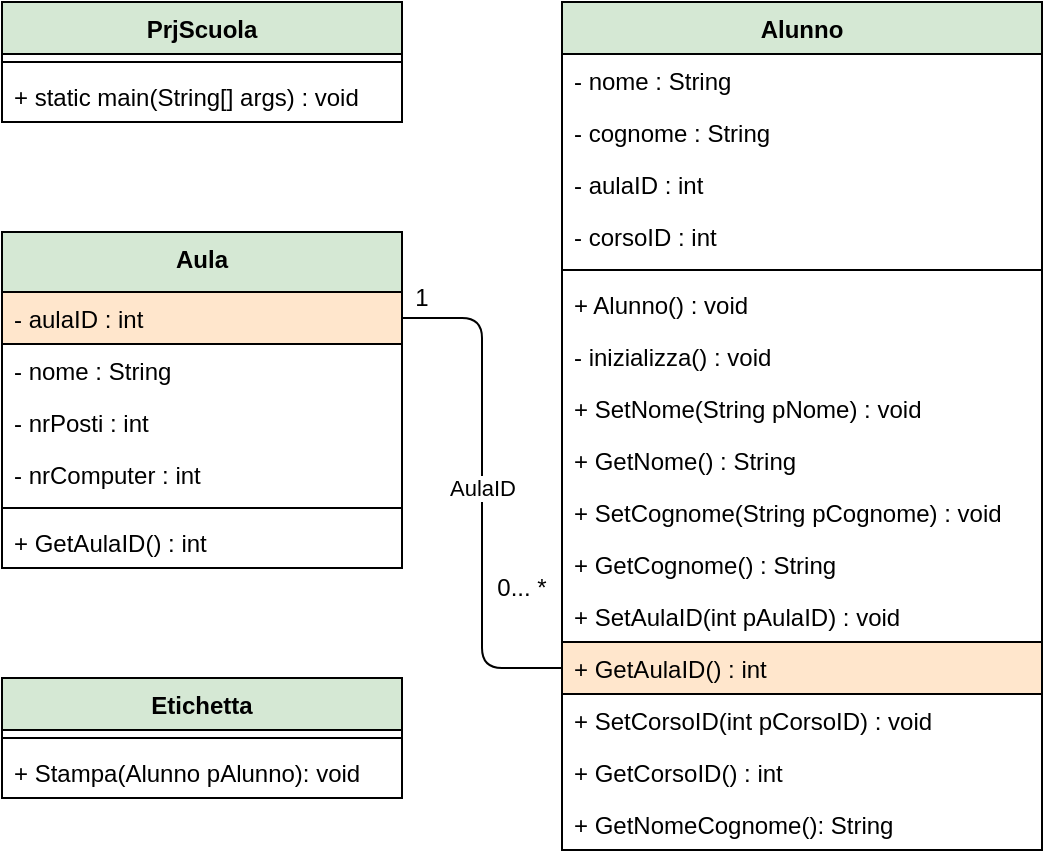 <mxfile version="13.9.9" type="device"><diagram id="AN9VuRalL6moglc4A_1q" name="Pagina-1"><mxGraphModel dx="1593" dy="750" grid="1" gridSize="10" guides="1" tooltips="1" connect="1" arrows="1" fold="1" page="1" pageScale="1" pageWidth="827" pageHeight="1169" background="none" math="0" shadow="0"><root><mxCell id="0"/><mxCell id="1" parent="0"/><mxCell id="kg6M3dnySu7hR_EFmekV-1" value="PrjScuola" style="swimlane;fontStyle=1;align=center;verticalAlign=top;childLayout=stackLayout;horizontal=1;startSize=26;horizontalStack=0;resizeParent=1;resizeParentMax=0;resizeLast=0;collapsible=1;marginBottom=0;fillColor=#d5e8d4;" parent="1" vertex="1"><mxGeometry x="-680" y="80" width="200" height="60" as="geometry"/></mxCell><mxCell id="kg6M3dnySu7hR_EFmekV-3" value="" style="line;strokeWidth=1;fillColor=none;align=left;verticalAlign=middle;spacingTop=-1;spacingLeft=3;spacingRight=3;rotatable=0;labelPosition=right;points=[];portConstraint=eastwest;" parent="kg6M3dnySu7hR_EFmekV-1" vertex="1"><mxGeometry y="26" width="200" height="8" as="geometry"/></mxCell><mxCell id="kg6M3dnySu7hR_EFmekV-4" value="+ static main(String[] args) : void" style="text;strokeColor=none;fillColor=none;align=left;verticalAlign=top;spacingLeft=4;spacingRight=4;overflow=hidden;rotatable=0;points=[[0,0.5],[1,0.5]];portConstraint=eastwest;" parent="kg6M3dnySu7hR_EFmekV-1" vertex="1"><mxGeometry y="34" width="200" height="26" as="geometry"/></mxCell><mxCell id="kg6M3dnySu7hR_EFmekV-7" value="Alunno" style="swimlane;fontStyle=1;align=center;verticalAlign=top;childLayout=stackLayout;horizontal=1;startSize=26;horizontalStack=0;resizeParent=1;resizeParentMax=0;resizeLast=0;collapsible=1;marginBottom=0;fillColor=#d5e8d4;" parent="1" vertex="1"><mxGeometry x="-400" y="80" width="240" height="424" as="geometry"><mxRectangle x="-400" y="80" width="70" height="26" as="alternateBounds"/></mxGeometry></mxCell><mxCell id="kg6M3dnySu7hR_EFmekV-8" value="- nome : String" style="text;strokeColor=none;fillColor=none;align=left;verticalAlign=top;spacingLeft=4;spacingRight=4;overflow=hidden;rotatable=0;points=[[0,0.5],[1,0.5]];portConstraint=eastwest;" parent="kg6M3dnySu7hR_EFmekV-7" vertex="1"><mxGeometry y="26" width="240" height="26" as="geometry"/></mxCell><mxCell id="kg6M3dnySu7hR_EFmekV-11" value="- cognome : String" style="text;strokeColor=none;fillColor=none;align=left;verticalAlign=top;spacingLeft=4;spacingRight=4;overflow=hidden;rotatable=0;points=[[0,0.5],[1,0.5]];portConstraint=eastwest;" parent="kg6M3dnySu7hR_EFmekV-7" vertex="1"><mxGeometry y="52" width="240" height="26" as="geometry"/></mxCell><mxCell id="kg6M3dnySu7hR_EFmekV-13" value="- aulaID : int" style="text;strokeColor=none;fillColor=none;align=left;verticalAlign=top;spacingLeft=4;spacingRight=4;overflow=hidden;rotatable=0;points=[[0,0.5],[1,0.5]];portConstraint=eastwest;" parent="kg6M3dnySu7hR_EFmekV-7" vertex="1"><mxGeometry y="78" width="240" height="26" as="geometry"/></mxCell><mxCell id="kg6M3dnySu7hR_EFmekV-12" value="- corsoID : int" style="text;strokeColor=none;fillColor=none;align=left;verticalAlign=top;spacingLeft=4;spacingRight=4;overflow=hidden;rotatable=0;points=[[0,0.5],[1,0.5]];portConstraint=eastwest;" parent="kg6M3dnySu7hR_EFmekV-7" vertex="1"><mxGeometry y="104" width="240" height="26" as="geometry"/></mxCell><mxCell id="kg6M3dnySu7hR_EFmekV-9" value="" style="line;strokeWidth=1;fillColor=none;align=left;verticalAlign=middle;spacingTop=-1;spacingLeft=3;spacingRight=3;rotatable=0;labelPosition=right;points=[];portConstraint=eastwest;" parent="kg6M3dnySu7hR_EFmekV-7" vertex="1"><mxGeometry y="130" width="240" height="8" as="geometry"/></mxCell><mxCell id="wFJvx4RZF9wNncF-Twzc-13" value="+ Alunno() : void" style="text;strokeColor=none;fillColor=none;align=left;verticalAlign=top;spacingLeft=4;spacingRight=4;overflow=hidden;rotatable=0;points=[[0,0.5],[1,0.5]];portConstraint=eastwest;" parent="kg6M3dnySu7hR_EFmekV-7" vertex="1"><mxGeometry y="138" width="240" height="26" as="geometry"/></mxCell><mxCell id="kg6M3dnySu7hR_EFmekV-10" value="- inizializza() : void" style="text;strokeColor=none;fillColor=none;align=left;verticalAlign=top;spacingLeft=4;spacingRight=4;overflow=hidden;rotatable=0;points=[[0,0.5],[1,0.5]];portConstraint=eastwest;" parent="kg6M3dnySu7hR_EFmekV-7" vertex="1"><mxGeometry y="164" width="240" height="26" as="geometry"/></mxCell><mxCell id="kg6M3dnySu7hR_EFmekV-15" value="+ SetNome(String pNome) : void" style="text;strokeColor=none;fillColor=none;align=left;verticalAlign=top;spacingLeft=4;spacingRight=4;overflow=hidden;rotatable=0;points=[[0,0.5],[1,0.5]];portConstraint=eastwest;" parent="kg6M3dnySu7hR_EFmekV-7" vertex="1"><mxGeometry y="190" width="240" height="26" as="geometry"/></mxCell><mxCell id="kg6M3dnySu7hR_EFmekV-18" value="+ GetNome() : String" style="text;strokeColor=none;fillColor=none;align=left;verticalAlign=top;spacingLeft=4;spacingRight=4;overflow=hidden;rotatable=0;points=[[0,0.5],[1,0.5]];portConstraint=eastwest;" parent="kg6M3dnySu7hR_EFmekV-7" vertex="1"><mxGeometry y="216" width="240" height="26" as="geometry"/></mxCell><mxCell id="kg6M3dnySu7hR_EFmekV-17" value="+ SetCognome(String pCognome) : void" style="text;strokeColor=none;fillColor=none;align=left;verticalAlign=top;spacingLeft=4;spacingRight=4;overflow=hidden;rotatable=0;points=[[0,0.5],[1,0.5]];portConstraint=eastwest;" parent="kg6M3dnySu7hR_EFmekV-7" vertex="1"><mxGeometry y="242" width="240" height="26" as="geometry"/></mxCell><mxCell id="kg6M3dnySu7hR_EFmekV-24" value="+ GetCognome() : String" style="text;strokeColor=none;fillColor=none;align=left;verticalAlign=top;spacingLeft=4;spacingRight=4;overflow=hidden;rotatable=0;points=[[0,0.5],[1,0.5]];portConstraint=eastwest;" parent="kg6M3dnySu7hR_EFmekV-7" vertex="1"><mxGeometry y="268" width="240" height="26" as="geometry"/></mxCell><mxCell id="kg6M3dnySu7hR_EFmekV-23" value="+ SetAulaID(int pAulaID) : void" style="text;strokeColor=none;fillColor=none;align=left;verticalAlign=top;spacingLeft=4;spacingRight=4;overflow=hidden;rotatable=0;points=[[0,0.5],[1,0.5]];portConstraint=eastwest;" parent="kg6M3dnySu7hR_EFmekV-7" vertex="1"><mxGeometry y="294" width="240" height="26" as="geometry"/></mxCell><mxCell id="kg6M3dnySu7hR_EFmekV-26" value="+ GetAulaID() : int" style="text;fillColor=#ffe6cc;align=left;verticalAlign=top;spacingLeft=4;spacingRight=4;overflow=hidden;rotatable=0;points=[[0,0.5],[1,0.5]];portConstraint=eastwest;strokeColor=#000000;" parent="kg6M3dnySu7hR_EFmekV-7" vertex="1"><mxGeometry y="320" width="240" height="26" as="geometry"/></mxCell><mxCell id="kg6M3dnySu7hR_EFmekV-25" value="+ SetCorsoID(int pCorsoID) : void" style="text;strokeColor=none;fillColor=none;align=left;verticalAlign=top;spacingLeft=4;spacingRight=4;overflow=hidden;rotatable=0;points=[[0,0.5],[1,0.5]];portConstraint=eastwest;" parent="kg6M3dnySu7hR_EFmekV-7" vertex="1"><mxGeometry y="346" width="240" height="26" as="geometry"/></mxCell><mxCell id="kg6M3dnySu7hR_EFmekV-16" value="+ GetCorsoID() : int" style="text;strokeColor=none;fillColor=none;align=left;verticalAlign=top;spacingLeft=4;spacingRight=4;overflow=hidden;rotatable=0;points=[[0,0.5],[1,0.5]];portConstraint=eastwest;" parent="kg6M3dnySu7hR_EFmekV-7" vertex="1"><mxGeometry y="372" width="240" height="26" as="geometry"/></mxCell><mxCell id="kg6M3dnySu7hR_EFmekV-27" value="+ GetNomeCognome(): String" style="text;strokeColor=none;fillColor=none;align=left;verticalAlign=top;spacingLeft=4;spacingRight=4;overflow=hidden;rotatable=0;points=[[0,0.5],[1,0.5]];portConstraint=eastwest;" parent="kg6M3dnySu7hR_EFmekV-7" vertex="1"><mxGeometry y="398" width="240" height="26" as="geometry"/></mxCell><mxCell id="kg6M3dnySu7hR_EFmekV-19" value="Aula" style="swimlane;fontStyle=1;align=center;verticalAlign=top;childLayout=stackLayout;horizontal=1;startSize=30;horizontalStack=0;resizeParent=1;resizeParentMax=0;resizeLast=0;collapsible=1;marginBottom=0;fillColor=#d5e8d4;" parent="1" vertex="1"><mxGeometry x="-680" y="195" width="200" height="168" as="geometry"><mxRectangle x="-640" y="200" width="60" height="26" as="alternateBounds"/></mxGeometry></mxCell><mxCell id="kg6M3dnySu7hR_EFmekV-20" value="- aulaID : int" style="text;fillColor=#ffe6cc;align=left;verticalAlign=top;spacingLeft=4;spacingRight=4;overflow=hidden;rotatable=0;points=[[0,0.5],[1,0.5]];portConstraint=eastwest;strokeColor=#000000;" parent="kg6M3dnySu7hR_EFmekV-19" vertex="1"><mxGeometry y="30" width="200" height="26" as="geometry"/></mxCell><mxCell id="wFJvx4RZF9wNncF-Twzc-4" value="- nome : String" style="text;strokeColor=none;fillColor=none;align=left;verticalAlign=top;spacingLeft=4;spacingRight=4;overflow=hidden;rotatable=0;points=[[0,0.5],[1,0.5]];portConstraint=eastwest;" parent="kg6M3dnySu7hR_EFmekV-19" vertex="1"><mxGeometry y="56" width="200" height="26" as="geometry"/></mxCell><mxCell id="wFJvx4RZF9wNncF-Twzc-5" value="- nrPosti : int" style="text;strokeColor=none;fillColor=none;align=left;verticalAlign=top;spacingLeft=4;spacingRight=4;overflow=hidden;rotatable=0;points=[[0,0.5],[1,0.5]];portConstraint=eastwest;" parent="kg6M3dnySu7hR_EFmekV-19" vertex="1"><mxGeometry y="82" width="200" height="26" as="geometry"/></mxCell><mxCell id="wFJvx4RZF9wNncF-Twzc-6" value="- nrComputer : int" style="text;strokeColor=none;fillColor=none;align=left;verticalAlign=top;spacingLeft=4;spacingRight=4;overflow=hidden;rotatable=0;points=[[0,0.5],[1,0.5]];portConstraint=eastwest;" parent="kg6M3dnySu7hR_EFmekV-19" vertex="1"><mxGeometry y="108" width="200" height="26" as="geometry"/></mxCell><mxCell id="kg6M3dnySu7hR_EFmekV-21" value="" style="line;strokeWidth=1;fillColor=none;align=left;verticalAlign=middle;spacingTop=-1;spacingLeft=3;spacingRight=3;rotatable=0;labelPosition=right;points=[];portConstraint=eastwest;" parent="kg6M3dnySu7hR_EFmekV-19" vertex="1"><mxGeometry y="134" width="200" height="8" as="geometry"/></mxCell><mxCell id="wFJvx4RZF9wNncF-Twzc-2" value="+ GetAulaID() : int" style="text;strokeColor=none;fillColor=none;align=left;verticalAlign=top;spacingLeft=4;spacingRight=4;overflow=hidden;rotatable=0;points=[[0,0.5],[1,0.5]];portConstraint=eastwest;" parent="kg6M3dnySu7hR_EFmekV-19" vertex="1"><mxGeometry y="142" width="200" height="26" as="geometry"/></mxCell><mxCell id="kg6M3dnySu7hR_EFmekV-28" value="Etichetta" style="swimlane;fontStyle=1;align=center;verticalAlign=top;childLayout=stackLayout;horizontal=1;startSize=26;horizontalStack=0;resizeParent=1;resizeParentMax=0;resizeLast=0;collapsible=1;marginBottom=0;rounded=0;shadow=0;glass=0;sketch=0;swimlaneLine=1;fillColor=#d5e8d4;" parent="1" vertex="1"><mxGeometry x="-680" y="418" width="200" height="60" as="geometry"/></mxCell><mxCell id="kg6M3dnySu7hR_EFmekV-30" value="" style="line;strokeWidth=1;fillColor=none;align=left;verticalAlign=middle;spacingTop=-1;spacingLeft=3;spacingRight=3;rotatable=0;labelPosition=right;points=[];portConstraint=eastwest;" parent="kg6M3dnySu7hR_EFmekV-28" vertex="1"><mxGeometry y="26" width="200" height="8" as="geometry"/></mxCell><mxCell id="kg6M3dnySu7hR_EFmekV-31" value="+ Stampa(Alunno pAlunno): void" style="text;strokeColor=none;fillColor=none;align=left;verticalAlign=top;spacingLeft=4;spacingRight=4;overflow=hidden;rotatable=0;points=[[0,0.5],[1,0.5]];portConstraint=eastwest;" parent="kg6M3dnySu7hR_EFmekV-28" vertex="1"><mxGeometry y="34" width="200" height="26" as="geometry"/></mxCell><mxCell id="wFJvx4RZF9wNncF-Twzc-8" value="" style="endArrow=none;html=1;exitX=1;exitY=0.5;exitDx=0;exitDy=0;entryX=0;entryY=0.5;entryDx=0;entryDy=0;" parent="1" source="kg6M3dnySu7hR_EFmekV-20" target="kg6M3dnySu7hR_EFmekV-26" edge="1"><mxGeometry width="50" height="50" relative="1" as="geometry"><mxPoint x="-490" y="230" as="sourcePoint"/><mxPoint x="-440" y="180" as="targetPoint"/><Array as="points"><mxPoint x="-440" y="238"/><mxPoint x="-440" y="300"/><mxPoint x="-440" y="413"/></Array></mxGeometry></mxCell><mxCell id="wFJvx4RZF9wNncF-Twzc-12" value="AulaID" style="edgeLabel;html=1;align=center;verticalAlign=middle;resizable=0;points=[];" parent="wFJvx4RZF9wNncF-Twzc-8" vertex="1" connectable="0"><mxGeometry x="-0.208" y="1" relative="1" as="geometry"><mxPoint x="-1" y="23.31" as="offset"/></mxGeometry></mxCell><mxCell id="wFJvx4RZF9wNncF-Twzc-9" value="0... *" style="text;html=1;strokeColor=none;fillColor=none;align=center;verticalAlign=middle;whiteSpace=wrap;rounded=0;" parent="1" vertex="1"><mxGeometry x="-440" y="363" width="40" height="20" as="geometry"/></mxCell><mxCell id="wFJvx4RZF9wNncF-Twzc-10" value="1" style="text;html=1;strokeColor=none;fillColor=none;align=center;verticalAlign=middle;whiteSpace=wrap;rounded=0;" parent="1" vertex="1"><mxGeometry x="-490" y="218" width="40" height="20" as="geometry"/></mxCell></root></mxGraphModel></diagram></mxfile>